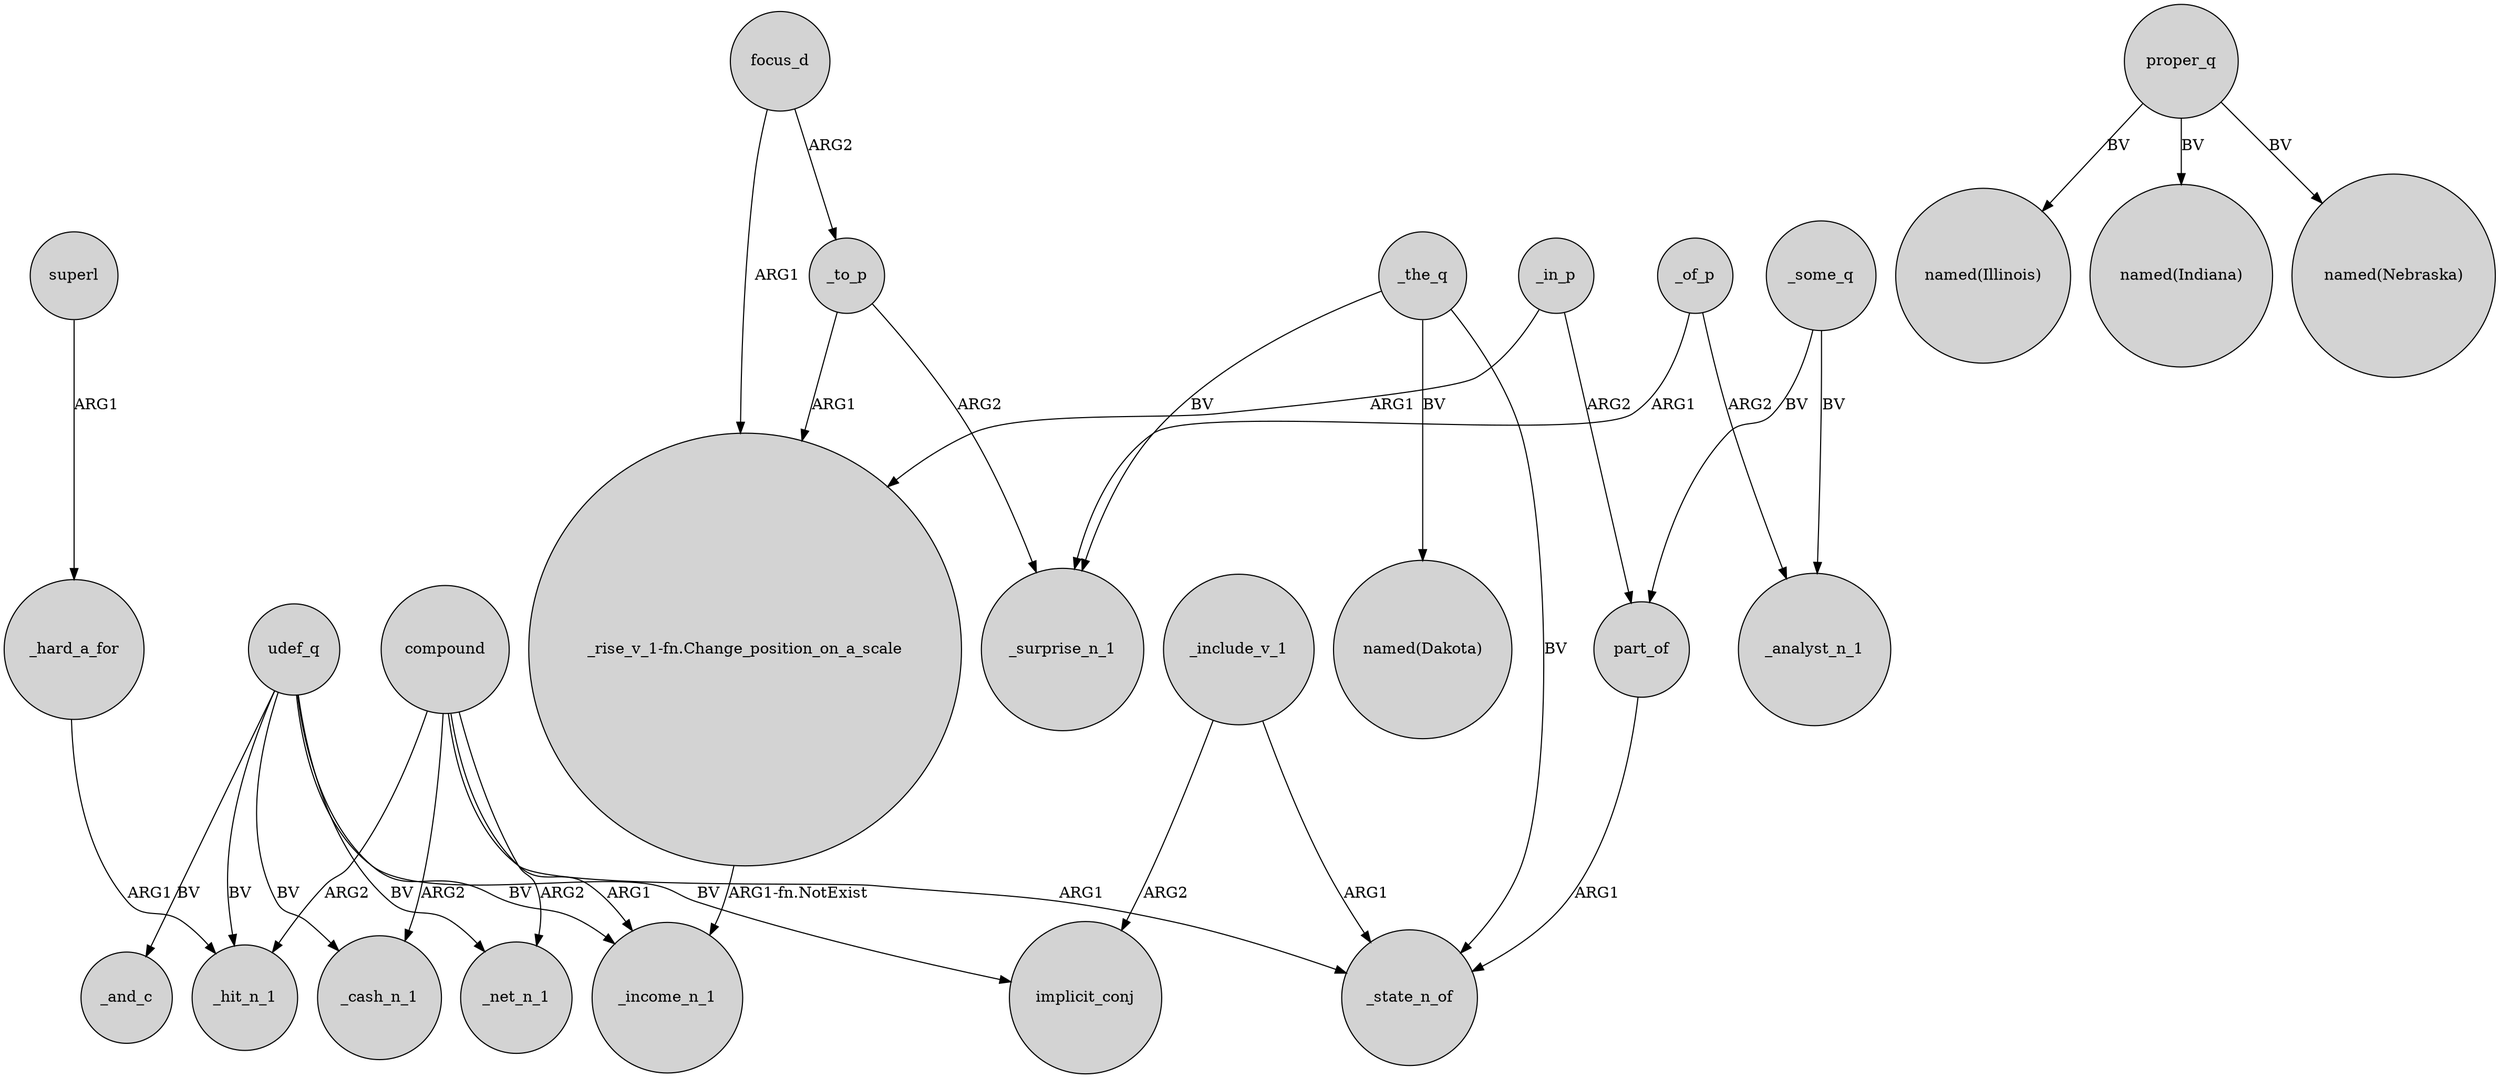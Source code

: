 digraph {
	node [shape=circle style=filled]
	udef_q -> _hit_n_1 [label=BV]
	superl -> _hard_a_for [label=ARG1]
	compound -> _income_n_1 [label=ARG1]
	focus_d -> _to_p [label=ARG2]
	"_rise_v_1-fn.Change_position_on_a_scale" -> _income_n_1 [label="ARG1-fn.NotExist"]
	_the_q -> "named(Dakota)" [label=BV]
	udef_q -> _cash_n_1 [label=BV]
	part_of -> _state_n_of [label=ARG1]
	_of_p -> _surprise_n_1 [label=ARG1]
	_include_v_1 -> _state_n_of [label=ARG1]
	compound -> _hit_n_1 [label=ARG2]
	_hard_a_for -> _hit_n_1 [label=ARG1]
	proper_q -> "named(Illinois)" [label=BV]
	_the_q -> _state_n_of [label=BV]
	_in_p -> "_rise_v_1-fn.Change_position_on_a_scale" [label=ARG1]
	_include_v_1 -> implicit_conj [label=ARG2]
	_of_p -> _analyst_n_1 [label=ARG2]
	udef_q -> implicit_conj [label=BV]
	_some_q -> part_of [label=BV]
	_the_q -> _surprise_n_1 [label=BV]
	compound -> _net_n_1 [label=ARG2]
	_some_q -> _analyst_n_1 [label=BV]
	focus_d -> "_rise_v_1-fn.Change_position_on_a_scale" [label=ARG1]
	compound -> _state_n_of [label=ARG1]
	udef_q -> _net_n_1 [label=BV]
	_to_p -> _surprise_n_1 [label=ARG2]
	compound -> _cash_n_1 [label=ARG2]
	proper_q -> "named(Indiana)" [label=BV]
	_in_p -> part_of [label=ARG2]
	_to_p -> "_rise_v_1-fn.Change_position_on_a_scale" [label=ARG1]
	udef_q -> _and_c [label=BV]
	proper_q -> "named(Nebraska)" [label=BV]
	udef_q -> _income_n_1 [label=BV]
}
